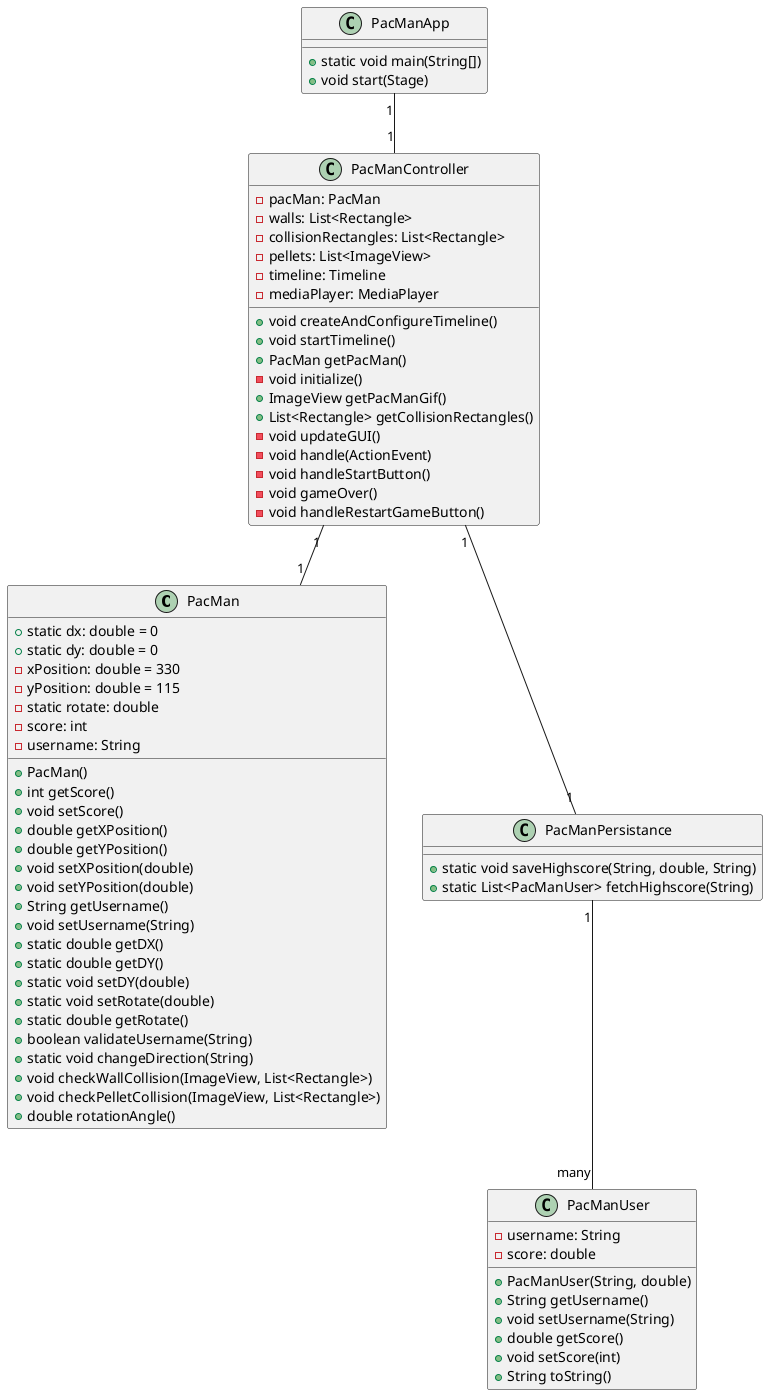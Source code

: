 @startuml
class PacMan {
+ static dx: double = 0
+ static dy: double = 0
- xPosition: double = 330
- yPosition: double = 115
- static rotate: double
- score: int
- username: String
+ PacMan()
+ int getScore()
+ void setScore()
+ double getXPosition()
+ double getYPosition()
+ void setXPosition(double)
+ void setYPosition(double)
+ String getUsername()
+ void setUsername(String)
+ static double getDX()
+ static double getDY()
+ static void setDY(double)
+ static void setRotate(double)
+ static double getRotate()
+ boolean validateUsername(String)
+ static void changeDirection(String)
+ void checkWallCollision(ImageView, List<Rectangle>)
+ void checkPelletCollision(ImageView, List<Rectangle>)
+ double rotationAngle()
}

class PacManUser{
- username: String
- score: double
+ PacManUser(String, double)
+ String getUsername()
+ void setUsername(String)
+ double getScore()
+ void setScore(int)
+ String toString()
}

class PacManPersistance{
+ static void saveHighscore(String, double, String)
+ static List<PacManUser> fetchHighscore(String)
}

class PacManApp {
+static void main(String[])
+void start(Stage)
}

class PacManController {
- pacMan: PacMan
- walls: List<Rectangle>
- collisionRectangles: List<Rectangle>
- pellets: List<ImageView>
- timeline: Timeline
- mediaPlayer: MediaPlayer
+ void createAndConfigureTimeline()
+ void startTimeline()
+ PacMan getPacMan()
- void initialize()
+ ImageView getPacManGif()
+ List<Rectangle> getCollisionRectangles()
- void updateGUI()
- void handle(ActionEvent)
- void handleStartButton()
- void gameOver()
- void handleRestartGameButton()
}


PacManApp "1" -- "1" PacManController 
PacManController  "1" -- "1" PacMan
PacManController "1" -- "1" PacManPersistance
PacManPersistance "1" -- "many" PacManUser

@enduml